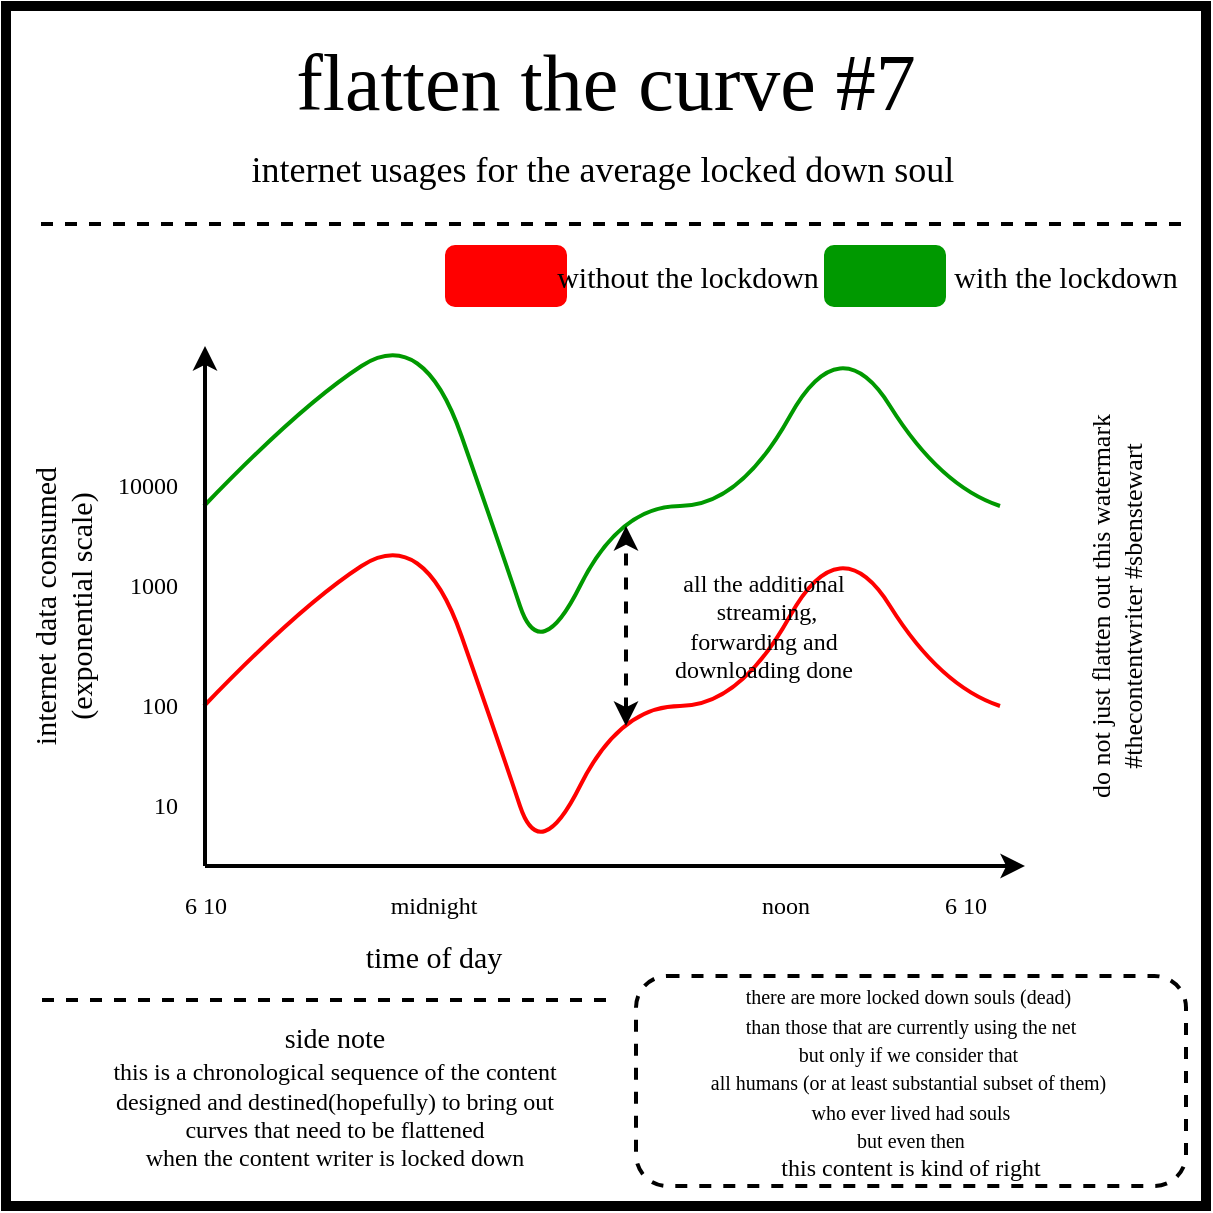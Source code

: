 <mxfile version="12.9.4" type="device"><diagram id="dX7Dphyso45SB9-RoEhv" name="Page-1"><mxGraphModel dx="786" dy="625" grid="1" gridSize="10" guides="1" tooltips="1" connect="1" arrows="1" fold="1" page="1" pageScale="1" pageWidth="827" pageHeight="1169" math="0" shadow="0"><root><mxCell id="0"/><mxCell id="1" parent="0"/><mxCell id="nfxZPmU7g6QgWNAvG-ER-2" value="" style="whiteSpace=wrap;html=1;aspect=fixed;strokeWidth=5;fillColor=none;fontFamily=xkcd;" parent="1" vertex="1"><mxGeometry x="210" y="90" width="600" height="600" as="geometry"/></mxCell><mxCell id="-zUMVJsDuPSBCstsmE2B-14" value="&lt;span style=&quot;font-family: &amp;#34;xkcd&amp;#34; ; white-space: normal ; font-size: 10px&quot;&gt;there are&amp;nbsp;&lt;/span&gt;&lt;span style=&quot;font-family: &amp;#34;xkcd&amp;#34; ; white-space: normal ; font-size: 10px&quot;&gt;more&amp;nbsp;&lt;/span&gt;&lt;span style=&quot;font-family: &amp;#34;xkcd&amp;#34; ; white-space: normal ; font-size: 10px&quot;&gt;locked down&lt;/span&gt;&lt;span style=&quot;font-family: &amp;#34;xkcd&amp;#34; ; white-space: normal ; font-size: 10px&quot;&gt;&amp;nbsp;souls (&lt;/span&gt;&lt;span style=&quot;font-family: &amp;#34;xkcd&amp;#34; ; white-space: normal ; font-size: 10px&quot;&gt;dead&lt;/span&gt;&lt;span style=&quot;font-family: &amp;#34;xkcd&amp;#34; ; white-space: normal ; font-size: 10px&quot;&gt;)&amp;nbsp;&lt;/span&gt;&lt;br style=&quot;font-family: &amp;#34;xkcd&amp;#34; ; white-space: normal&quot;&gt;&lt;span style=&quot;font-family: &amp;#34;xkcd&amp;#34; ; white-space: normal ; font-size: 10px&quot;&gt;than those that are currently using the net&lt;/span&gt;&lt;br style=&quot;font-family: &amp;#34;xkcd&amp;#34; ; white-space: normal&quot;&gt;&lt;span style=&quot;font-family: &amp;#34;xkcd&amp;#34; ; white-space: normal ; font-size: 10px&quot;&gt;but only if we consider that&amp;nbsp;&lt;/span&gt;&lt;br style=&quot;font-family: &amp;#34;xkcd&amp;#34; ; white-space: normal&quot;&gt;&lt;span style=&quot;font-family: &amp;#34;xkcd&amp;#34; ; white-space: normal ; font-size: 10px&quot;&gt;all humans (or at least substantial&amp;nbsp;subset of them)&amp;nbsp;&lt;/span&gt;&lt;br style=&quot;font-family: &amp;#34;xkcd&amp;#34; ; white-space: normal&quot;&gt;&lt;span style=&quot;font-family: &amp;#34;xkcd&amp;#34; ; white-space: normal ; font-size: 10px&quot;&gt;who ever lived had souls&lt;br&gt;but even then&lt;br&gt;&lt;/span&gt;&lt;span style=&quot;font-family: &amp;#34;xkcd&amp;#34; ; white-space: normal&quot;&gt;this content is kind of right&lt;/span&gt;" style="rounded=1;whiteSpace=wrap;html=1;dashed=1;strokeWidth=2;fillColor=none;" vertex="1" parent="1"><mxGeometry x="525" y="575" width="275" height="105" as="geometry"/></mxCell><mxCell id="8b6ggLF4gSHIukh4vJdm-18" value="&lt;font&gt;&lt;span style=&quot;font-size: 40px&quot;&gt;flatten the curve #7&lt;/span&gt;&lt;br&gt;&lt;/font&gt;" style="text;html=1;strokeColor=none;fillColor=none;align=center;verticalAlign=middle;whiteSpace=wrap;rounded=0;fontFamily=xkcd;" parent="1" vertex="1"><mxGeometry x="225" y="118" width="570" height="20" as="geometry"/></mxCell><mxCell id="8b6ggLF4gSHIukh4vJdm-24" value="&lt;font&gt;&lt;span style=&quot;font-size: 18px&quot;&gt;internet usages for the average locked down soul&lt;/span&gt;&lt;br&gt;&lt;/font&gt;" style="text;html=1;strokeColor=none;fillColor=none;align=center;verticalAlign=middle;whiteSpace=wrap;rounded=0;fontFamily=xkcd;" parent="1" vertex="1"><mxGeometry x="249.25" y="162" width="518.5" height="20" as="geometry"/></mxCell><mxCell id="8b6ggLF4gSHIukh4vJdm-30" value="" style="endArrow=none;dashed=1;html=1;strokeWidth=2;" parent="1" edge="1"><mxGeometry width="50" height="50" relative="1" as="geometry"><mxPoint x="797.5" y="199" as="sourcePoint"/><mxPoint x="222.5" y="199" as="targetPoint"/></mxGeometry></mxCell><mxCell id="k-dpR7HA_-HZ3Fbqk2lw-17" value="&lt;font&gt;&lt;span style=&quot;font-size: 14px&quot;&gt;side note&lt;/span&gt;&lt;br&gt;this is a chronological sequence of the content&lt;br&gt;designed and destined(hopefully) to bring out&lt;br&gt;curves that need to be flattened&lt;br&gt;when the content writer is locked down&lt;br&gt;&lt;/font&gt;" style="text;html=1;strokeColor=none;fillColor=none;align=center;verticalAlign=middle;whiteSpace=wrap;rounded=0;fontFamily=xkcd;" parent="1" vertex="1"><mxGeometry x="209.25" y="596" width="330.75" height="80" as="geometry"/></mxCell><mxCell id="euaHSMH8fYii958cPEId-22" style="edgeStyle=orthogonalEdgeStyle;rounded=0;orthogonalLoop=1;jettySize=auto;html=1;exitX=0.5;exitY=1;exitDx=0;exitDy=0;strokeWidth=2;" parent="1" edge="1"><mxGeometry relative="1" as="geometry"><mxPoint x="661" y="451" as="sourcePoint"/><mxPoint x="661" y="451" as="targetPoint"/></mxGeometry></mxCell><mxCell id="pKVuHFSoDqtFi99w7tCS-15" value="&lt;font style=&quot;font-size: 13px&quot;&gt;&lt;font style=&quot;font-size: 13px&quot;&gt;do not just flatten out this watermark&lt;br&gt;&lt;/font&gt;#thecontentwriter #sbenstewart&lt;br&gt;&lt;/font&gt;" style="text;html=1;strokeColor=none;fillColor=none;align=center;verticalAlign=middle;whiteSpace=wrap;rounded=0;rotation=-90;fontFamily=xkcd;" parent="1" vertex="1"><mxGeometry x="605" y="380" width="320" height="20" as="geometry"/></mxCell><mxCell id="muPXvL6wF3QJWtmLIL5o-2" value="" style="endArrow=classic;html=1;strokeWidth=2;" parent="1" edge="1"><mxGeometry width="50" height="50" relative="1" as="geometry"><mxPoint x="309.5" y="520" as="sourcePoint"/><mxPoint x="719.5" y="520" as="targetPoint"/></mxGeometry></mxCell><mxCell id="muPXvL6wF3QJWtmLIL5o-3" value="&lt;font style=&quot;font-size: 15px&quot;&gt;internet data consumed&lt;br&gt;(exponential scale)&lt;br&gt;&lt;/font&gt;" style="text;html=1;strokeColor=none;fillColor=none;align=center;verticalAlign=middle;whiteSpace=wrap;rounded=0;fontFamily=xkcd;rotation=-90;" parent="1" vertex="1"><mxGeometry x="108" y="380" width="260" height="20" as="geometry"/></mxCell><mxCell id="muPXvL6wF3QJWtmLIL5o-4" value="&lt;font style=&quot;font-size: 15px&quot;&gt;time of day&lt;/font&gt;" style="text;html=1;strokeColor=none;fillColor=none;align=center;verticalAlign=middle;whiteSpace=wrap;rounded=0;fontFamily=xkcd;rotation=0;" parent="1" vertex="1"><mxGeometry x="353.5" y="555" width="140" height="20" as="geometry"/></mxCell><mxCell id="muPXvL6wF3QJWtmLIL5o-5" value="6 10" style="text;html=1;strokeColor=none;fillColor=none;align=center;verticalAlign=middle;whiteSpace=wrap;rounded=0;fontFamily=xkcd;" parent="1" vertex="1"><mxGeometry x="289.5" y="530" width="40" height="20" as="geometry"/></mxCell><mxCell id="muPXvL6wF3QJWtmLIL5o-6" value="midnight" style="text;html=1;strokeColor=none;fillColor=none;align=center;verticalAlign=middle;whiteSpace=wrap;rounded=0;fontFamily=xkcd;" parent="1" vertex="1"><mxGeometry x="403.5" y="530" width="40" height="20" as="geometry"/></mxCell><mxCell id="muPXvL6wF3QJWtmLIL5o-7" value="noon" style="text;html=1;strokeColor=none;fillColor=none;align=center;verticalAlign=middle;whiteSpace=wrap;rounded=0;fontFamily=xkcd;" parent="1" vertex="1"><mxGeometry x="579.5" y="530" width="40" height="20" as="geometry"/></mxCell><mxCell id="muPXvL6wF3QJWtmLIL5o-8" value="6 10" style="text;html=1;strokeColor=none;fillColor=none;align=center;verticalAlign=middle;whiteSpace=wrap;rounded=0;fontFamily=xkcd;" parent="1" vertex="1"><mxGeometry x="669.5" y="530" width="40" height="20" as="geometry"/></mxCell><mxCell id="muPXvL6wF3QJWtmLIL5o-10" value="" style="curved=1;endArrow=none;html=1;strokeWidth=2;fontFamily=xkcd;endFill=0;strokeColor=#FF0000;" parent="1" edge="1"><mxGeometry width="50" height="50" relative="1" as="geometry"><mxPoint x="309" y="440" as="sourcePoint"/><mxPoint x="707" y="440" as="targetPoint"/><Array as="points"><mxPoint x="357" y="390"/><mxPoint x="418.5" y="350"/><mxPoint x="457" y="460"/><mxPoint x="477" y="520"/><mxPoint x="517" y="440"/><mxPoint x="577" y="440"/><mxPoint x="627" y="350"/><mxPoint x="677" y="430"/></Array></mxGeometry></mxCell><mxCell id="muPXvL6wF3QJWtmLIL5o-12" value="" style="rounded=1;whiteSpace=wrap;html=1;fontFamily=xkcd;strokeColor=#FF0000;fillColor=#FF0000;" parent="1" vertex="1"><mxGeometry x="430" y="210" width="60" height="30" as="geometry"/></mxCell><mxCell id="muPXvL6wF3QJWtmLIL5o-13" value="&lt;font style=&quot;font-size: 15px&quot;&gt;without the lockdown&lt;/font&gt;" style="text;html=1;strokeColor=none;fillColor=none;align=center;verticalAlign=middle;whiteSpace=wrap;rounded=0;fontFamily=xkcd;rotation=0;" parent="1" vertex="1"><mxGeometry x="480.5" y="215" width="140" height="20" as="geometry"/></mxCell><mxCell id="muPXvL6wF3QJWtmLIL5o-14" value="" style="rounded=1;whiteSpace=wrap;html=1;fontFamily=xkcd;strokeColor=#009900;fillColor=#009900;" parent="1" vertex="1"><mxGeometry x="619.5" y="210" width="60" height="30" as="geometry"/></mxCell><mxCell id="muPXvL6wF3QJWtmLIL5o-15" value="&lt;font style=&quot;font-size: 15px&quot;&gt;with the lockdown&lt;/font&gt;" style="text;html=1;strokeColor=none;fillColor=none;align=center;verticalAlign=middle;whiteSpace=wrap;rounded=0;fontFamily=xkcd;rotation=0;" parent="1" vertex="1"><mxGeometry x="670" y="215" width="140" height="20" as="geometry"/></mxCell><mxCell id="-zUMVJsDuPSBCstsmE2B-1" value="" style="curved=1;endArrow=none;html=1;strokeWidth=2;fontFamily=xkcd;endFill=0;strokeColor=#009900;" edge="1" parent="1"><mxGeometry width="50" height="50" relative="1" as="geometry"><mxPoint x="309" y="340" as="sourcePoint"/><mxPoint x="707" y="340" as="targetPoint"/><Array as="points"><mxPoint x="357" y="290"/><mxPoint x="418.5" y="250"/><mxPoint x="457" y="360"/><mxPoint x="477" y="420"/><mxPoint x="517" y="340"/><mxPoint x="577" y="340"/><mxPoint x="627" y="250"/><mxPoint x="677" y="330"/></Array></mxGeometry></mxCell><mxCell id="muPXvL6wF3QJWtmLIL5o-1" value="" style="endArrow=classic;html=1;strokeWidth=2;" parent="1" edge="1"><mxGeometry width="50" height="50" relative="1" as="geometry"><mxPoint x="309.5" y="520" as="sourcePoint"/><mxPoint x="309.5" y="260" as="targetPoint"/></mxGeometry></mxCell><mxCell id="-zUMVJsDuPSBCstsmE2B-2" value="&lt;div&gt;&lt;span&gt;10&lt;/span&gt;&lt;/div&gt;" style="text;html=1;strokeColor=none;fillColor=none;align=right;verticalAlign=middle;whiteSpace=wrap;rounded=0;fontFamily=xkcd;" vertex="1" parent="1"><mxGeometry x="258" y="480" width="40" height="20" as="geometry"/></mxCell><mxCell id="-zUMVJsDuPSBCstsmE2B-3" value="100" style="text;html=1;strokeColor=none;fillColor=none;align=right;verticalAlign=middle;whiteSpace=wrap;rounded=0;fontFamily=xkcd;" vertex="1" parent="1"><mxGeometry x="258" y="430" width="40" height="20" as="geometry"/></mxCell><mxCell id="-zUMVJsDuPSBCstsmE2B-4" value="1000" style="text;html=1;strokeColor=none;fillColor=none;align=right;verticalAlign=middle;whiteSpace=wrap;rounded=0;fontFamily=xkcd;" vertex="1" parent="1"><mxGeometry x="258" y="370" width="40" height="20" as="geometry"/></mxCell><mxCell id="-zUMVJsDuPSBCstsmE2B-5" value="10000" style="text;html=1;strokeColor=none;fillColor=none;align=right;verticalAlign=middle;whiteSpace=wrap;rounded=0;fontFamily=xkcd;" vertex="1" parent="1"><mxGeometry x="258" y="320" width="40" height="20" as="geometry"/></mxCell><mxCell id="-zUMVJsDuPSBCstsmE2B-6" value="" style="endArrow=classic;startArrow=classic;html=1;strokeColor=#000000;dashed=1;strokeWidth=2;" edge="1" parent="1"><mxGeometry width="50" height="50" relative="1" as="geometry"><mxPoint x="520" y="450" as="sourcePoint"/><mxPoint x="520" y="350" as="targetPoint"/></mxGeometry></mxCell><mxCell id="-zUMVJsDuPSBCstsmE2B-9" value="&lt;font style=&quot;font-size: 12px&quot;&gt;all the additional&lt;br&gt;&amp;nbsp;streaming, &lt;br&gt;forwarding and &lt;br&gt;downloading done&lt;/font&gt;" style="text;html=1;strokeColor=none;fillColor=none;align=center;verticalAlign=middle;whiteSpace=wrap;rounded=0;fontFamily=xkcd;rotation=0;" vertex="1" parent="1"><mxGeometry x="493.5" y="390" width="190" height="20" as="geometry"/></mxCell><mxCell id="-zUMVJsDuPSBCstsmE2B-12" value="" style="endArrow=none;dashed=1;html=1;strokeWidth=2;" edge="1" parent="1"><mxGeometry width="50" height="50" relative="1" as="geometry"><mxPoint x="510" y="587" as="sourcePoint"/><mxPoint x="225" y="587" as="targetPoint"/></mxGeometry></mxCell></root></mxGraphModel></diagram></mxfile>